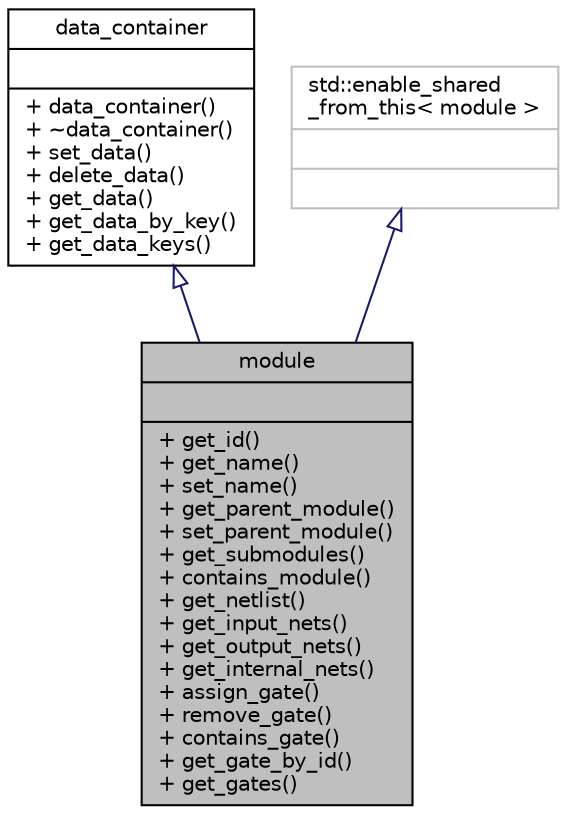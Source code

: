 digraph "module"
{
  edge [fontname="Helvetica",fontsize="10",labelfontname="Helvetica",labelfontsize="10"];
  node [fontname="Helvetica",fontsize="10",shape=record];
  Node0 [label="{module\n||+ get_id()\l+ get_name()\l+ set_name()\l+ get_parent_module()\l+ set_parent_module()\l+ get_submodules()\l+ contains_module()\l+ get_netlist()\l+ get_input_nets()\l+ get_output_nets()\l+ get_internal_nets()\l+ assign_gate()\l+ remove_gate()\l+ contains_gate()\l+ get_gate_by_id()\l+ get_gates()\l}",height=0.2,width=0.4,color="black", fillcolor="grey75", style="filled", fontcolor="black"];
  Node1 -> Node0 [dir="back",color="midnightblue",fontsize="10",style="solid",arrowtail="onormal",fontname="Helvetica"];
  Node1 [label="{data_container\n||+ data_container()\l+ ~data_container()\l+ set_data()\l+ delete_data()\l+ get_data()\l+ get_data_by_key()\l+ get_data_keys()\l}",height=0.2,width=0.4,color="black", fillcolor="white", style="filled",URL="$df/d2c/classdata__container.html"];
  Node2 -> Node0 [dir="back",color="midnightblue",fontsize="10",style="solid",arrowtail="onormal",fontname="Helvetica"];
  Node2 [label="{std::enable_shared\l_from_this\< module \>\n||}",height=0.2,width=0.4,color="grey75", fillcolor="white", style="filled"];
}

